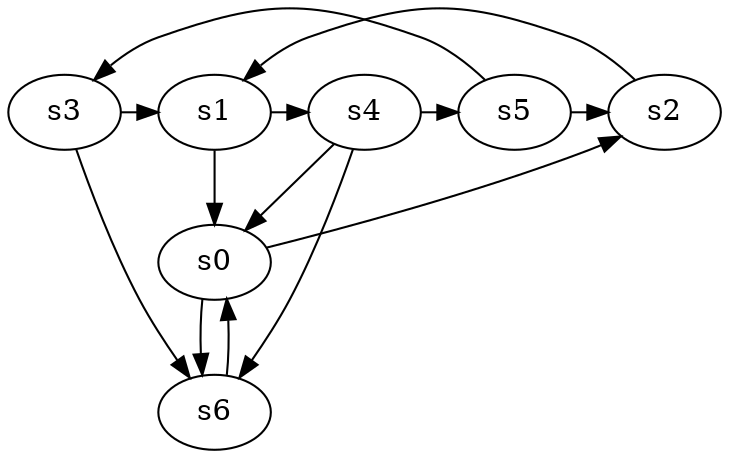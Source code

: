 digraph game_0979_complex_7 {
    s0 [name="s0", player=1];
    s1 [name="s1", player=0];
    s2 [name="s2", player=1];
    s3 [name="s3", player=1];
    s4 [name="s4", player=1];
    s5 [name="s5", player=1];
    s6 [name="s6", player=0];

    s0 -> s2 [constraint="time % 2 == 1 || time % 5 == 4"];
    s0 -> s6;
    s1 -> s0;
    s1 -> s4 [constraint="time == 5"];
    s2 -> s1 [constraint="!(time % 4 == 2)"];
    s3 -> s1 [constraint="time == 9 || time == 13 || time == 15 || time == 25"];
    s3 -> s6 [constraint="time % 4 == 2 && time % 5 == 2"];
    s4 -> s0 [constraint="time % 7 == 4"];
    s4 -> s5 [constraint="time % 3 == 2 && time % 3 == 2"];
    s4 -> s6 [constraint="time % 4 == 2 && time % 5 == 3"];
    s5 -> s2 [constraint="time % 3 == 2 || time % 4 == 3"];
    s5 -> s3 [constraint="time % 3 == 0 && time % 4 == 0"];
    s6 -> s0 [constraint="!(time % 5 == 0)"];
}
